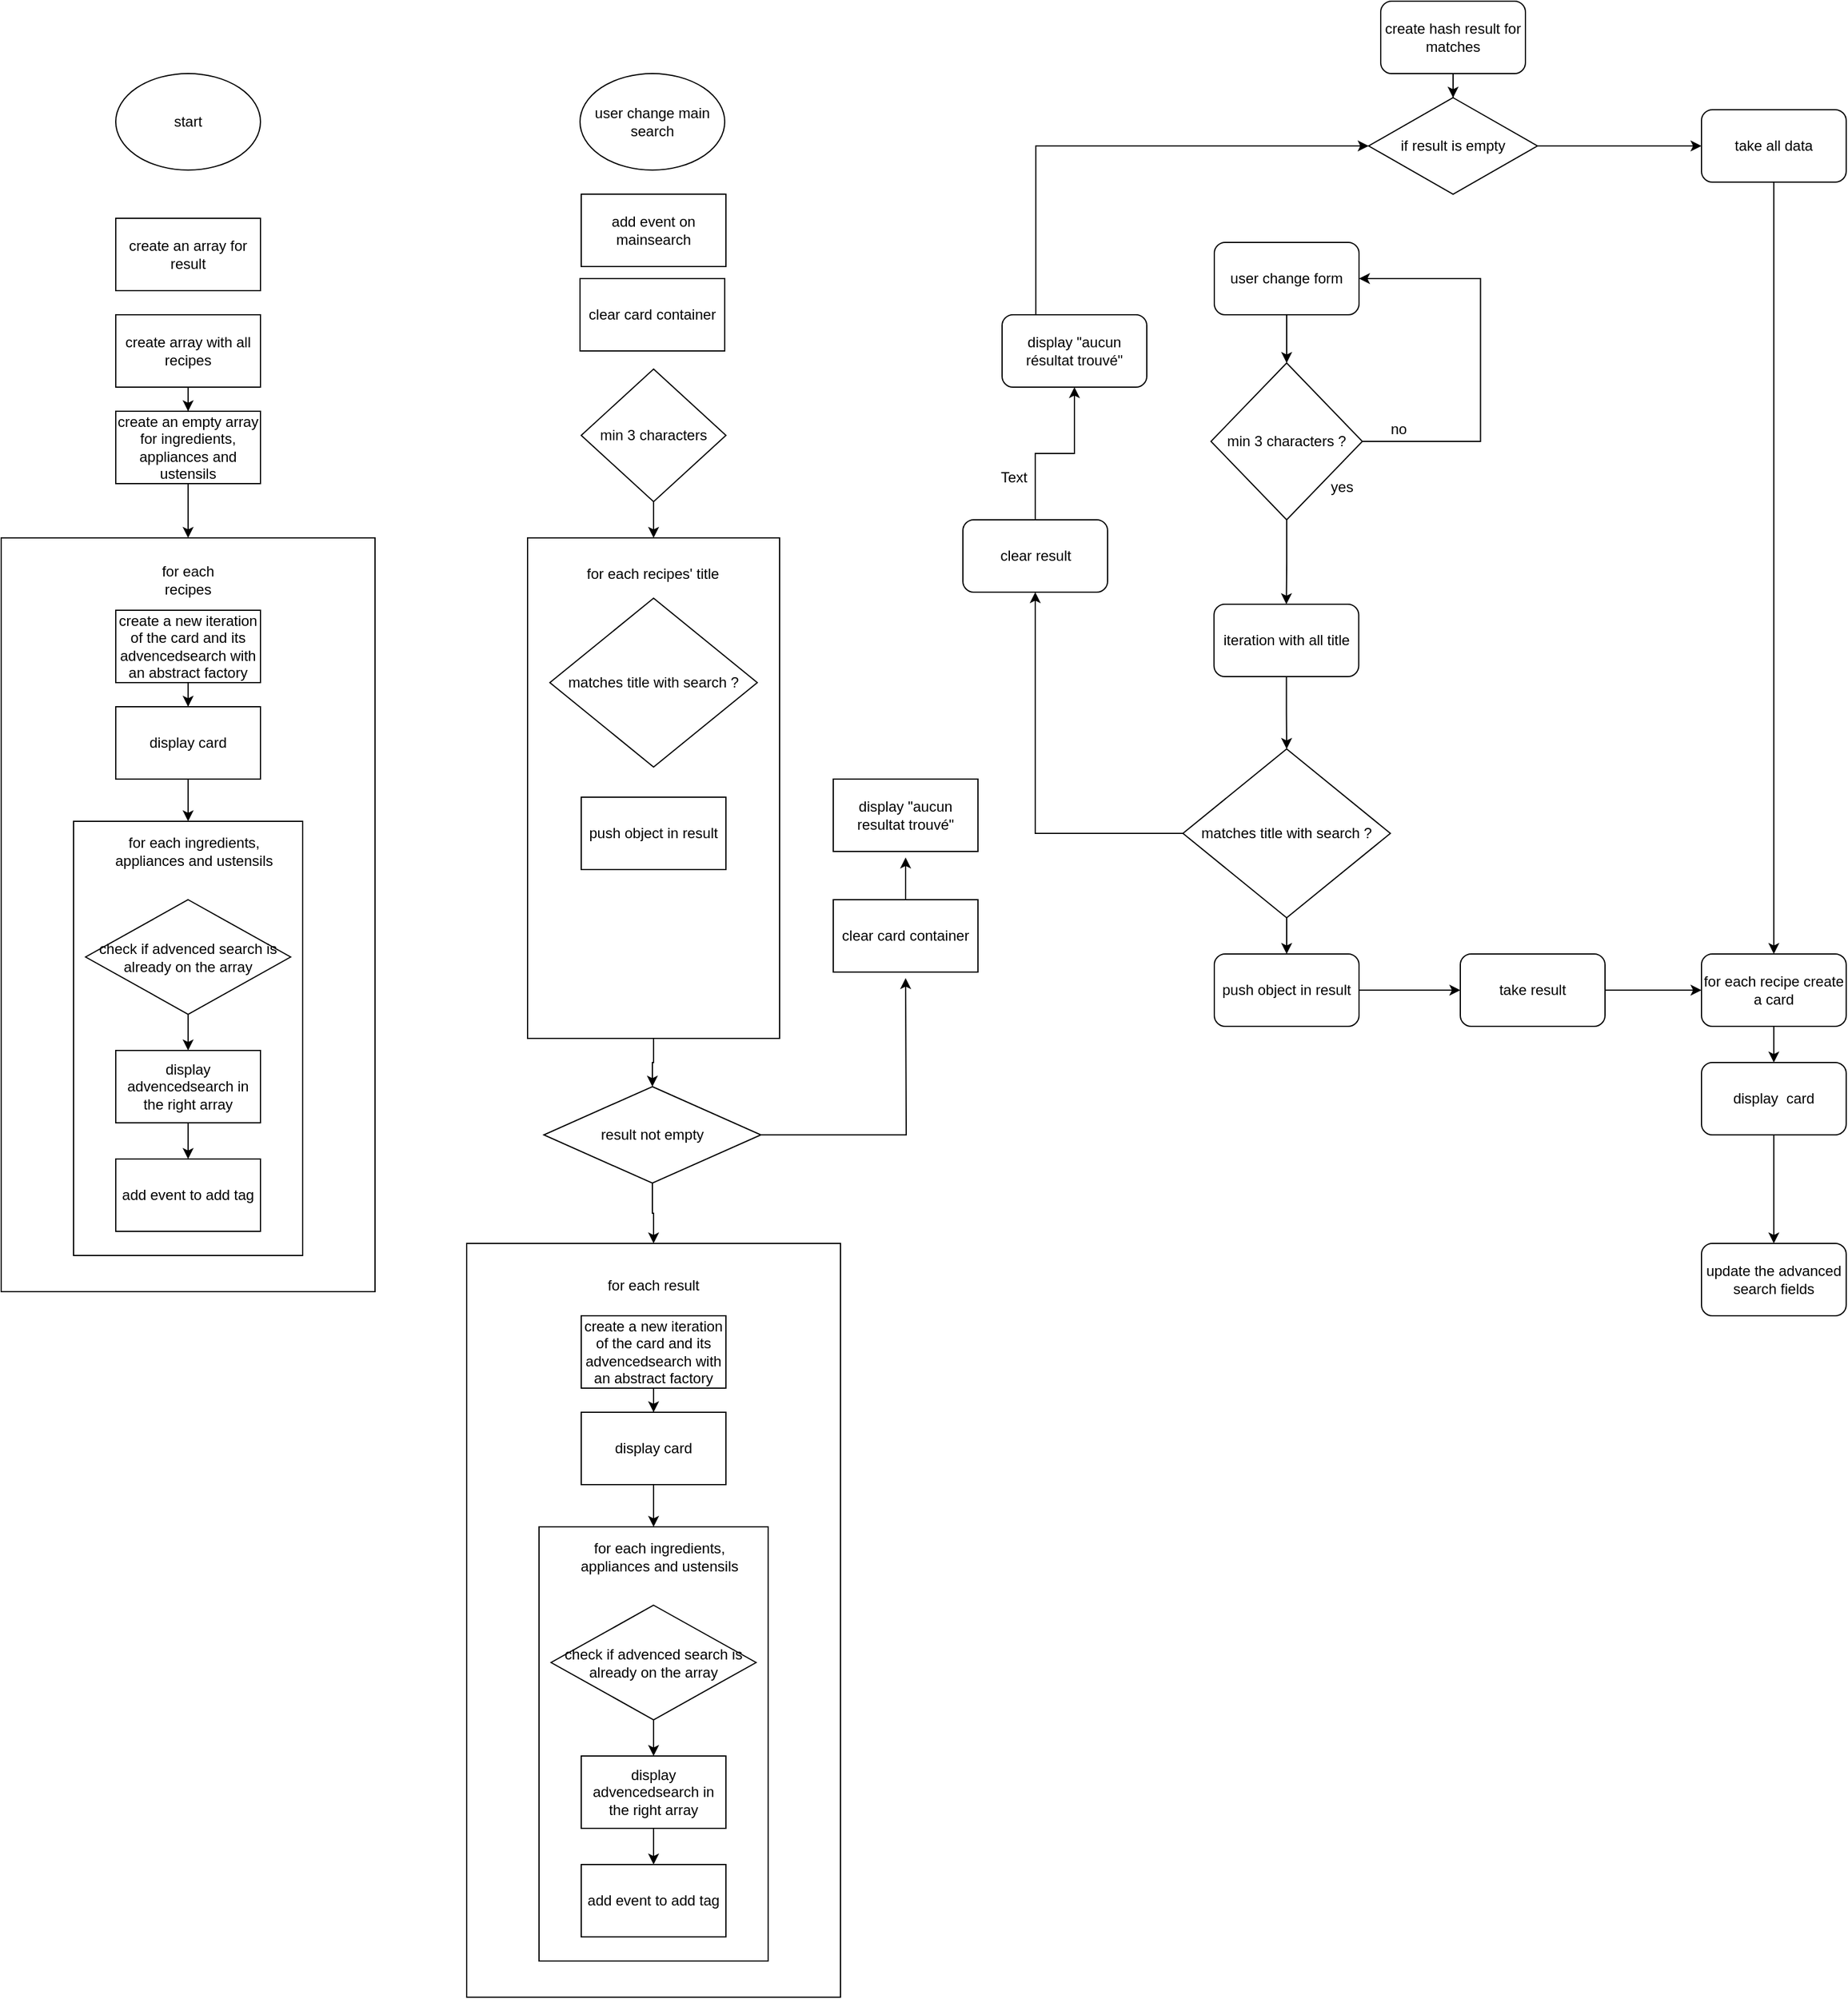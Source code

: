 <mxfile version="20.0.1" type="github">
  <diagram id="KbriIt30uOO37H-ZtImf" name="Page-1">
    <mxGraphModel dx="2417" dy="793" grid="1" gridSize="10" guides="1" tooltips="1" connect="1" arrows="1" fold="1" page="1" pageScale="1" pageWidth="827" pageHeight="1169" math="0" shadow="0">
      <root>
        <mxCell id="0" />
        <mxCell id="1" parent="0" />
        <mxCell id="2dha3t1yTOZmWBtsKPrs-19" style="edgeStyle=orthogonalEdgeStyle;rounded=0;orthogonalLoop=1;jettySize=auto;html=1;entryX=1;entryY=0.5;entryDx=0;entryDy=0;exitX=1;exitY=0.5;exitDx=0;exitDy=0;" parent="1" source="-CL84SH2chyq3mpjXUhF-1" target="-CL84SH2chyq3mpjXUhF-2" edge="1">
          <mxGeometry relative="1" as="geometry">
            <Array as="points">
              <mxPoint x="436.75" y="385" />
              <mxPoint x="436.75" y="250" />
            </Array>
          </mxGeometry>
        </mxCell>
        <mxCell id="2dha3t1yTOZmWBtsKPrs-21" style="edgeStyle=orthogonalEdgeStyle;rounded=0;orthogonalLoop=1;jettySize=auto;html=1;entryX=0.5;entryY=0;entryDx=0;entryDy=0;" parent="1" source="-CL84SH2chyq3mpjXUhF-1" target="0e8doIOwxPX94TlIyNLH-4" edge="1">
          <mxGeometry relative="1" as="geometry" />
        </mxCell>
        <mxCell id="-CL84SH2chyq3mpjXUhF-1" value="min 3 characters ? " style="rhombus;whiteSpace=wrap;html=1;" parent="1" vertex="1">
          <mxGeometry x="213.25" y="320" width="125.5" height="130" as="geometry" />
        </mxCell>
        <mxCell id="VvxYHWHP6RJ2Q4RhiC8Y-2" style="edgeStyle=orthogonalEdgeStyle;rounded=0;orthogonalLoop=1;jettySize=auto;html=1;entryX=0.5;entryY=0;entryDx=0;entryDy=0;" parent="1" source="-CL84SH2chyq3mpjXUhF-2" target="-CL84SH2chyq3mpjXUhF-1" edge="1">
          <mxGeometry relative="1" as="geometry" />
        </mxCell>
        <mxCell id="-CL84SH2chyq3mpjXUhF-2" value="user change form" style="rounded=1;whiteSpace=wrap;html=1;" parent="1" vertex="1">
          <mxGeometry x="216" y="220" width="120" height="60" as="geometry" />
        </mxCell>
        <mxCell id="-CL84SH2chyq3mpjXUhF-13" value="yes" style="text;html=1;strokeColor=none;fillColor=none;align=center;verticalAlign=middle;whiteSpace=wrap;rounded=0;" parent="1" vertex="1">
          <mxGeometry x="294.8" y="410" width="53.95" height="25" as="geometry" />
        </mxCell>
        <mxCell id="-CL84SH2chyq3mpjXUhF-19" value="update the advanced search fields" style="rounded=1;whiteSpace=wrap;html=1;" parent="1" vertex="1">
          <mxGeometry x="620" y="1050" width="120" height="60" as="geometry" />
        </mxCell>
        <mxCell id="-CL84SH2chyq3mpjXUhF-41" value="no" style="text;html=1;strokeColor=none;fillColor=none;align=center;verticalAlign=middle;whiteSpace=wrap;rounded=0;" parent="1" vertex="1">
          <mxGeometry x="356.75" y="340" width="24" height="70" as="geometry" />
        </mxCell>
        <mxCell id="2dha3t1yTOZmWBtsKPrs-6" style="edgeStyle=orthogonalEdgeStyle;rounded=0;orthogonalLoop=1;jettySize=auto;html=1;entryX=0;entryY=0.5;entryDx=0;entryDy=0;" parent="1" source="-CL84SH2chyq3mpjXUhF-43" target="2dha3t1yTOZmWBtsKPrs-2" edge="1">
          <mxGeometry relative="1" as="geometry">
            <Array as="points">
              <mxPoint x="68" y="140" />
            </Array>
          </mxGeometry>
        </mxCell>
        <mxCell id="-CL84SH2chyq3mpjXUhF-43" value="display &quot;aucun résultat trouvé&quot;" style="rounded=1;whiteSpace=wrap;html=1;" parent="1" vertex="1">
          <mxGeometry x="40" y="280" width="120" height="60" as="geometry" />
        </mxCell>
        <mxCell id="2dha3t1yTOZmWBtsKPrs-7" style="edgeStyle=orthogonalEdgeStyle;rounded=0;orthogonalLoop=1;jettySize=auto;html=1;entryX=0.5;entryY=0;entryDx=0;entryDy=0;" parent="1" source="0e8doIOwxPX94TlIyNLH-3" target="2dha3t1yTOZmWBtsKPrs-2" edge="1">
          <mxGeometry relative="1" as="geometry">
            <mxPoint x="540" y="90" as="targetPoint" />
          </mxGeometry>
        </mxCell>
        <mxCell id="0e8doIOwxPX94TlIyNLH-3" value="create hash result for matches" style="rounded=1;whiteSpace=wrap;html=1;" parent="1" vertex="1">
          <mxGeometry x="354" y="20" width="120" height="60" as="geometry" />
        </mxCell>
        <mxCell id="0e8doIOwxPX94TlIyNLH-10" style="edgeStyle=orthogonalEdgeStyle;rounded=0;orthogonalLoop=1;jettySize=auto;html=1;" parent="1" source="0e8doIOwxPX94TlIyNLH-4" target="0e8doIOwxPX94TlIyNLH-5" edge="1">
          <mxGeometry relative="1" as="geometry" />
        </mxCell>
        <mxCell id="0e8doIOwxPX94TlIyNLH-4" value="iteration with all title" style="rounded=1;whiteSpace=wrap;html=1;" parent="1" vertex="1">
          <mxGeometry x="215.75" y="520" width="120" height="60" as="geometry" />
        </mxCell>
        <mxCell id="0e8doIOwxPX94TlIyNLH-11" style="edgeStyle=orthogonalEdgeStyle;rounded=0;orthogonalLoop=1;jettySize=auto;html=1;entryX=0.5;entryY=0;entryDx=0;entryDy=0;" parent="1" source="0e8doIOwxPX94TlIyNLH-5" target="0e8doIOwxPX94TlIyNLH-7" edge="1">
          <mxGeometry relative="1" as="geometry" />
        </mxCell>
        <mxCell id="2dha3t1yTOZmWBtsKPrs-8" style="edgeStyle=orthogonalEdgeStyle;rounded=0;orthogonalLoop=1;jettySize=auto;html=1;entryX=0.5;entryY=1;entryDx=0;entryDy=0;" parent="1" source="0e8doIOwxPX94TlIyNLH-5" target="2dha3t1yTOZmWBtsKPrs-4" edge="1">
          <mxGeometry relative="1" as="geometry" />
        </mxCell>
        <mxCell id="0e8doIOwxPX94TlIyNLH-5" value="matches title with search ?" style="rhombus;whiteSpace=wrap;html=1;" parent="1" vertex="1">
          <mxGeometry x="190" y="640" width="172" height="140" as="geometry" />
        </mxCell>
        <mxCell id="2dha3t1yTOZmWBtsKPrs-16" style="edgeStyle=orthogonalEdgeStyle;rounded=0;orthogonalLoop=1;jettySize=auto;html=1;entryX=0;entryY=0.5;entryDx=0;entryDy=0;" parent="1" source="0e8doIOwxPX94TlIyNLH-7" target="2dha3t1yTOZmWBtsKPrs-15" edge="1">
          <mxGeometry relative="1" as="geometry" />
        </mxCell>
        <mxCell id="0e8doIOwxPX94TlIyNLH-7" value="push object in result" style="rounded=1;whiteSpace=wrap;html=1;" parent="1" vertex="1">
          <mxGeometry x="216" y="810" width="120" height="60" as="geometry" />
        </mxCell>
        <mxCell id="2dha3t1yTOZmWBtsKPrs-12" style="edgeStyle=orthogonalEdgeStyle;rounded=0;orthogonalLoop=1;jettySize=auto;html=1;entryX=0;entryY=0.5;entryDx=0;entryDy=0;" parent="1" source="2dha3t1yTOZmWBtsKPrs-2" target="2dha3t1yTOZmWBtsKPrs-9" edge="1">
          <mxGeometry relative="1" as="geometry" />
        </mxCell>
        <mxCell id="2dha3t1yTOZmWBtsKPrs-2" value="if result is empty" style="rhombus;whiteSpace=wrap;html=1;" parent="1" vertex="1">
          <mxGeometry x="344" y="100" width="140" height="80" as="geometry" />
        </mxCell>
        <mxCell id="2dha3t1yTOZmWBtsKPrs-5" style="edgeStyle=orthogonalEdgeStyle;rounded=0;orthogonalLoop=1;jettySize=auto;html=1;entryX=0.5;entryY=1;entryDx=0;entryDy=0;" parent="1" source="2dha3t1yTOZmWBtsKPrs-4" target="-CL84SH2chyq3mpjXUhF-43" edge="1">
          <mxGeometry relative="1" as="geometry" />
        </mxCell>
        <mxCell id="2dha3t1yTOZmWBtsKPrs-4" value="clear result" style="rounded=1;whiteSpace=wrap;html=1;" parent="1" vertex="1">
          <mxGeometry x="7.5" y="450" width="120" height="60" as="geometry" />
        </mxCell>
        <mxCell id="2dha3t1yTOZmWBtsKPrs-13" style="edgeStyle=orthogonalEdgeStyle;rounded=0;orthogonalLoop=1;jettySize=auto;html=1;exitX=0.5;exitY=1;exitDx=0;exitDy=0;entryX=0.5;entryY=0;entryDx=0;entryDy=0;" parent="1" source="2dha3t1yTOZmWBtsKPrs-9" target="2dha3t1yTOZmWBtsKPrs-10" edge="1">
          <mxGeometry relative="1" as="geometry" />
        </mxCell>
        <mxCell id="2dha3t1yTOZmWBtsKPrs-9" value="take all data" style="rounded=1;whiteSpace=wrap;html=1;" parent="1" vertex="1">
          <mxGeometry x="620" y="110" width="120" height="60" as="geometry" />
        </mxCell>
        <mxCell id="2dha3t1yTOZmWBtsKPrs-14" style="edgeStyle=orthogonalEdgeStyle;rounded=0;orthogonalLoop=1;jettySize=auto;html=1;entryX=0.5;entryY=0;entryDx=0;entryDy=0;" parent="1" source="2dha3t1yTOZmWBtsKPrs-10" target="2dha3t1yTOZmWBtsKPrs-11" edge="1">
          <mxGeometry relative="1" as="geometry" />
        </mxCell>
        <mxCell id="2dha3t1yTOZmWBtsKPrs-10" value="for each recipe create a card" style="rounded=1;whiteSpace=wrap;html=1;" parent="1" vertex="1">
          <mxGeometry x="620" y="810" width="120" height="60" as="geometry" />
        </mxCell>
        <mxCell id="2dha3t1yTOZmWBtsKPrs-18" style="edgeStyle=orthogonalEdgeStyle;rounded=0;orthogonalLoop=1;jettySize=auto;html=1;" parent="1" source="2dha3t1yTOZmWBtsKPrs-11" target="-CL84SH2chyq3mpjXUhF-19" edge="1">
          <mxGeometry relative="1" as="geometry" />
        </mxCell>
        <mxCell id="2dha3t1yTOZmWBtsKPrs-11" value="display&amp;nbsp; card" style="rounded=1;whiteSpace=wrap;html=1;" parent="1" vertex="1">
          <mxGeometry x="620" y="900" width="120" height="60" as="geometry" />
        </mxCell>
        <mxCell id="2dha3t1yTOZmWBtsKPrs-17" style="edgeStyle=orthogonalEdgeStyle;rounded=0;orthogonalLoop=1;jettySize=auto;html=1;entryX=0;entryY=0.5;entryDx=0;entryDy=0;" parent="1" source="2dha3t1yTOZmWBtsKPrs-15" target="2dha3t1yTOZmWBtsKPrs-10" edge="1">
          <mxGeometry relative="1" as="geometry" />
        </mxCell>
        <mxCell id="2dha3t1yTOZmWBtsKPrs-15" value="take result" style="rounded=1;whiteSpace=wrap;html=1;" parent="1" vertex="1">
          <mxGeometry x="420" y="810" width="120" height="60" as="geometry" />
        </mxCell>
        <mxCell id="mqzrhjDpJZkHIh7zGOP2-17" style="edgeStyle=orthogonalEdgeStyle;rounded=0;orthogonalLoop=1;jettySize=auto;html=1;entryX=0.5;entryY=0;entryDx=0;entryDy=0;" edge="1" parent="1" source="mqzrhjDpJZkHIh7zGOP2-1" target="mqzrhjDpJZkHIh7zGOP2-12">
          <mxGeometry relative="1" as="geometry" />
        </mxCell>
        <mxCell id="mqzrhjDpJZkHIh7zGOP2-1" value="&lt;div&gt;create array with all recipes&lt;/div&gt;" style="rounded=0;whiteSpace=wrap;html=1;" vertex="1" parent="1">
          <mxGeometry x="-695" y="280" width="120" height="60" as="geometry" />
        </mxCell>
        <mxCell id="mqzrhjDpJZkHIh7zGOP2-3" value="" style="rounded=0;whiteSpace=wrap;html=1;" vertex="1" parent="1">
          <mxGeometry x="-790" y="465" width="310" height="625" as="geometry" />
        </mxCell>
        <mxCell id="mqzrhjDpJZkHIh7zGOP2-4" value="Text" style="text;html=1;strokeColor=none;fillColor=none;align=center;verticalAlign=middle;whiteSpace=wrap;rounded=0;" vertex="1" parent="1">
          <mxGeometry x="20" y="400" width="60" height="30" as="geometry" />
        </mxCell>
        <mxCell id="mqzrhjDpJZkHIh7zGOP2-5" value="for each recipes" style="text;html=1;strokeColor=none;fillColor=none;align=center;verticalAlign=middle;whiteSpace=wrap;rounded=0;" vertex="1" parent="1">
          <mxGeometry x="-675" y="485" width="80" height="30" as="geometry" />
        </mxCell>
        <mxCell id="mqzrhjDpJZkHIh7zGOP2-19" style="edgeStyle=orthogonalEdgeStyle;rounded=0;orthogonalLoop=1;jettySize=auto;html=1;entryX=0.5;entryY=0;entryDx=0;entryDy=0;" edge="1" parent="1" source="mqzrhjDpJZkHIh7zGOP2-6" target="mqzrhjDpJZkHIh7zGOP2-8">
          <mxGeometry relative="1" as="geometry" />
        </mxCell>
        <mxCell id="mqzrhjDpJZkHIh7zGOP2-6" value="create a new iteration of the card and its advencedsearch with an abstract factory " style="rounded=0;whiteSpace=wrap;html=1;" vertex="1" parent="1">
          <mxGeometry x="-695" y="525" width="120" height="60" as="geometry" />
        </mxCell>
        <mxCell id="mqzrhjDpJZkHIh7zGOP2-20" style="edgeStyle=orthogonalEdgeStyle;rounded=0;orthogonalLoop=1;jettySize=auto;html=1;entryX=0.5;entryY=0;entryDx=0;entryDy=0;" edge="1" parent="1" source="mqzrhjDpJZkHIh7zGOP2-8" target="mqzrhjDpJZkHIh7zGOP2-14">
          <mxGeometry relative="1" as="geometry" />
        </mxCell>
        <mxCell id="mqzrhjDpJZkHIh7zGOP2-8" value="display card" style="rounded=0;whiteSpace=wrap;html=1;" vertex="1" parent="1">
          <mxGeometry x="-695" y="605" width="120" height="60" as="geometry" />
        </mxCell>
        <mxCell id="mqzrhjDpJZkHIh7zGOP2-14" value="" style="rounded=0;whiteSpace=wrap;html=1;" vertex="1" parent="1">
          <mxGeometry x="-730" y="700" width="190" height="360" as="geometry" />
        </mxCell>
        <mxCell id="mqzrhjDpJZkHIh7zGOP2-22" style="edgeStyle=orthogonalEdgeStyle;rounded=0;orthogonalLoop=1;jettySize=auto;html=1;" edge="1" parent="1" source="mqzrhjDpJZkHIh7zGOP2-9" target="mqzrhjDpJZkHIh7zGOP2-16">
          <mxGeometry relative="1" as="geometry" />
        </mxCell>
        <mxCell id="mqzrhjDpJZkHIh7zGOP2-9" value="display advencedsearch in the right array" style="rounded=0;whiteSpace=wrap;html=1;" vertex="1" parent="1">
          <mxGeometry x="-695" y="890" width="120" height="60" as="geometry" />
        </mxCell>
        <mxCell id="mqzrhjDpJZkHIh7zGOP2-21" style="edgeStyle=orthogonalEdgeStyle;rounded=0;orthogonalLoop=1;jettySize=auto;html=1;" edge="1" parent="1" source="mqzrhjDpJZkHIh7zGOP2-11" target="mqzrhjDpJZkHIh7zGOP2-9">
          <mxGeometry relative="1" as="geometry" />
        </mxCell>
        <mxCell id="mqzrhjDpJZkHIh7zGOP2-11" value="check if advenced search is already on the array" style="rhombus;whiteSpace=wrap;html=1;" vertex="1" parent="1">
          <mxGeometry x="-720" y="765" width="170" height="95" as="geometry" />
        </mxCell>
        <mxCell id="mqzrhjDpJZkHIh7zGOP2-18" style="edgeStyle=orthogonalEdgeStyle;rounded=0;orthogonalLoop=1;jettySize=auto;html=1;entryX=0.5;entryY=0;entryDx=0;entryDy=0;" edge="1" parent="1" source="mqzrhjDpJZkHIh7zGOP2-12" target="mqzrhjDpJZkHIh7zGOP2-3">
          <mxGeometry relative="1" as="geometry" />
        </mxCell>
        <mxCell id="mqzrhjDpJZkHIh7zGOP2-12" value="create an empty array for ingredients, appliances and ustensils" style="rounded=0;whiteSpace=wrap;html=1;" vertex="1" parent="1">
          <mxGeometry x="-695" y="360" width="120" height="60" as="geometry" />
        </mxCell>
        <mxCell id="mqzrhjDpJZkHIh7zGOP2-15" value="for each ingredients, appliances and ustensils" style="text;html=1;strokeColor=none;fillColor=none;align=center;verticalAlign=middle;whiteSpace=wrap;rounded=0;" vertex="1" parent="1">
          <mxGeometry x="-705" y="710" width="150" height="30" as="geometry" />
        </mxCell>
        <mxCell id="mqzrhjDpJZkHIh7zGOP2-16" value="add event to add tag" style="rounded=0;whiteSpace=wrap;html=1;" vertex="1" parent="1">
          <mxGeometry x="-695" y="980" width="120" height="60" as="geometry" />
        </mxCell>
        <mxCell id="mqzrhjDpJZkHIh7zGOP2-23" value="create an array for result" style="rounded=0;whiteSpace=wrap;html=1;" vertex="1" parent="1">
          <mxGeometry x="-695" y="200" width="120" height="60" as="geometry" />
        </mxCell>
        <mxCell id="mqzrhjDpJZkHIh7zGOP2-53" style="edgeStyle=orthogonalEdgeStyle;rounded=0;orthogonalLoop=1;jettySize=auto;html=1;exitX=0.5;exitY=1;exitDx=0;exitDy=0;entryX=0.5;entryY=0;entryDx=0;entryDy=0;" edge="1" parent="1" source="mqzrhjDpJZkHIh7zGOP2-24" target="mqzrhjDpJZkHIh7zGOP2-35">
          <mxGeometry relative="1" as="geometry" />
        </mxCell>
        <mxCell id="mqzrhjDpJZkHIh7zGOP2-24" value="" style="rounded=0;whiteSpace=wrap;html=1;" vertex="1" parent="1">
          <mxGeometry x="-353.5" y="465" width="209" height="415" as="geometry" />
        </mxCell>
        <mxCell id="mqzrhjDpJZkHIh7zGOP2-25" value="user change main search" style="ellipse;whiteSpace=wrap;html=1;" vertex="1" parent="1">
          <mxGeometry x="-310" y="80" width="120" height="80" as="geometry" />
        </mxCell>
        <mxCell id="mqzrhjDpJZkHIh7zGOP2-27" style="edgeStyle=orthogonalEdgeStyle;rounded=0;orthogonalLoop=1;jettySize=auto;html=1;" edge="1" parent="1" source="mqzrhjDpJZkHIh7zGOP2-26" target="mqzrhjDpJZkHIh7zGOP2-24">
          <mxGeometry relative="1" as="geometry" />
        </mxCell>
        <mxCell id="mqzrhjDpJZkHIh7zGOP2-26" value="min 3 characters" style="rhombus;whiteSpace=wrap;html=1;" vertex="1" parent="1">
          <mxGeometry x="-309" y="325" width="120" height="110" as="geometry" />
        </mxCell>
        <mxCell id="mqzrhjDpJZkHIh7zGOP2-28" value="start" style="ellipse;whiteSpace=wrap;html=1;" vertex="1" parent="1">
          <mxGeometry x="-695" y="80" width="120" height="80" as="geometry" />
        </mxCell>
        <mxCell id="mqzrhjDpJZkHIh7zGOP2-29" value="add event on mainsearch" style="rounded=0;whiteSpace=wrap;html=1;" vertex="1" parent="1">
          <mxGeometry x="-309" y="180" width="120" height="60" as="geometry" />
        </mxCell>
        <mxCell id="mqzrhjDpJZkHIh7zGOP2-30" value="for each recipes&#39; title" style="text;html=1;strokeColor=none;fillColor=none;align=center;verticalAlign=middle;whiteSpace=wrap;rounded=0;" vertex="1" parent="1">
          <mxGeometry x="-314.5" y="480" width="129" height="30" as="geometry" />
        </mxCell>
        <mxCell id="mqzrhjDpJZkHIh7zGOP2-33" value="matches title with search ?" style="rhombus;whiteSpace=wrap;html=1;" vertex="1" parent="1">
          <mxGeometry x="-335" y="515" width="172" height="140" as="geometry" />
        </mxCell>
        <mxCell id="mqzrhjDpJZkHIh7zGOP2-34" value="push object in result" style="rounded=0;whiteSpace=wrap;html=1;" vertex="1" parent="1">
          <mxGeometry x="-309" y="680" width="120" height="60" as="geometry" />
        </mxCell>
        <mxCell id="mqzrhjDpJZkHIh7zGOP2-51" style="edgeStyle=orthogonalEdgeStyle;rounded=0;orthogonalLoop=1;jettySize=auto;html=1;" edge="1" parent="1" source="mqzrhjDpJZkHIh7zGOP2-35">
          <mxGeometry relative="1" as="geometry">
            <mxPoint x="-40" y="830" as="targetPoint" />
          </mxGeometry>
        </mxCell>
        <mxCell id="mqzrhjDpJZkHIh7zGOP2-52" style="edgeStyle=orthogonalEdgeStyle;rounded=0;orthogonalLoop=1;jettySize=auto;html=1;entryX=0.5;entryY=0;entryDx=0;entryDy=0;" edge="1" parent="1" source="mqzrhjDpJZkHIh7zGOP2-35" target="mqzrhjDpJZkHIh7zGOP2-36">
          <mxGeometry relative="1" as="geometry" />
        </mxCell>
        <mxCell id="mqzrhjDpJZkHIh7zGOP2-35" value="result not empty" style="rhombus;whiteSpace=wrap;html=1;" vertex="1" parent="1">
          <mxGeometry x="-340" y="920" width="180" height="80" as="geometry" />
        </mxCell>
        <mxCell id="mqzrhjDpJZkHIh7zGOP2-36" value="" style="rounded=0;whiteSpace=wrap;html=1;" vertex="1" parent="1">
          <mxGeometry x="-404" y="1050" width="310" height="625" as="geometry" />
        </mxCell>
        <mxCell id="mqzrhjDpJZkHIh7zGOP2-37" value="for each result" style="text;html=1;strokeColor=none;fillColor=none;align=center;verticalAlign=middle;whiteSpace=wrap;rounded=0;" vertex="1" parent="1">
          <mxGeometry x="-289" y="1070" width="80" height="30" as="geometry" />
        </mxCell>
        <mxCell id="mqzrhjDpJZkHIh7zGOP2-38" style="edgeStyle=orthogonalEdgeStyle;rounded=0;orthogonalLoop=1;jettySize=auto;html=1;entryX=0.5;entryY=0;entryDx=0;entryDy=0;" edge="1" parent="1" source="mqzrhjDpJZkHIh7zGOP2-39" target="mqzrhjDpJZkHIh7zGOP2-41">
          <mxGeometry relative="1" as="geometry" />
        </mxCell>
        <mxCell id="mqzrhjDpJZkHIh7zGOP2-39" value="create a new iteration of the card and its advencedsearch with an abstract factory " style="rounded=0;whiteSpace=wrap;html=1;" vertex="1" parent="1">
          <mxGeometry x="-309" y="1110" width="120" height="60" as="geometry" />
        </mxCell>
        <mxCell id="mqzrhjDpJZkHIh7zGOP2-40" style="edgeStyle=orthogonalEdgeStyle;rounded=0;orthogonalLoop=1;jettySize=auto;html=1;entryX=0.5;entryY=0;entryDx=0;entryDy=0;" edge="1" parent="1" source="mqzrhjDpJZkHIh7zGOP2-41" target="mqzrhjDpJZkHIh7zGOP2-42">
          <mxGeometry relative="1" as="geometry" />
        </mxCell>
        <mxCell id="mqzrhjDpJZkHIh7zGOP2-41" value="display card" style="rounded=0;whiteSpace=wrap;html=1;" vertex="1" parent="1">
          <mxGeometry x="-309" y="1190" width="120" height="60" as="geometry" />
        </mxCell>
        <mxCell id="mqzrhjDpJZkHIh7zGOP2-42" value="" style="rounded=0;whiteSpace=wrap;html=1;" vertex="1" parent="1">
          <mxGeometry x="-344" y="1285" width="190" height="360" as="geometry" />
        </mxCell>
        <mxCell id="mqzrhjDpJZkHIh7zGOP2-43" style="edgeStyle=orthogonalEdgeStyle;rounded=0;orthogonalLoop=1;jettySize=auto;html=1;" edge="1" parent="1" source="mqzrhjDpJZkHIh7zGOP2-44" target="mqzrhjDpJZkHIh7zGOP2-48">
          <mxGeometry relative="1" as="geometry" />
        </mxCell>
        <mxCell id="mqzrhjDpJZkHIh7zGOP2-44" value="display advencedsearch in the right array" style="rounded=0;whiteSpace=wrap;html=1;" vertex="1" parent="1">
          <mxGeometry x="-309" y="1475" width="120" height="60" as="geometry" />
        </mxCell>
        <mxCell id="mqzrhjDpJZkHIh7zGOP2-45" style="edgeStyle=orthogonalEdgeStyle;rounded=0;orthogonalLoop=1;jettySize=auto;html=1;" edge="1" parent="1" source="mqzrhjDpJZkHIh7zGOP2-46" target="mqzrhjDpJZkHIh7zGOP2-44">
          <mxGeometry relative="1" as="geometry" />
        </mxCell>
        <mxCell id="mqzrhjDpJZkHIh7zGOP2-46" value="check if advenced search is already on the array" style="rhombus;whiteSpace=wrap;html=1;" vertex="1" parent="1">
          <mxGeometry x="-334" y="1350" width="170" height="95" as="geometry" />
        </mxCell>
        <mxCell id="mqzrhjDpJZkHIh7zGOP2-47" value="for each ingredients, appliances and ustensils" style="text;html=1;strokeColor=none;fillColor=none;align=center;verticalAlign=middle;whiteSpace=wrap;rounded=0;" vertex="1" parent="1">
          <mxGeometry x="-319" y="1295" width="150" height="30" as="geometry" />
        </mxCell>
        <mxCell id="mqzrhjDpJZkHIh7zGOP2-48" value="add event to add tag" style="rounded=0;whiteSpace=wrap;html=1;" vertex="1" parent="1">
          <mxGeometry x="-309" y="1565" width="120" height="60" as="geometry" />
        </mxCell>
        <mxCell id="mqzrhjDpJZkHIh7zGOP2-54" style="edgeStyle=orthogonalEdgeStyle;rounded=0;orthogonalLoop=1;jettySize=auto;html=1;" edge="1" parent="1" source="mqzrhjDpJZkHIh7zGOP2-49">
          <mxGeometry relative="1" as="geometry">
            <mxPoint x="-40" y="730" as="targetPoint" />
          </mxGeometry>
        </mxCell>
        <mxCell id="mqzrhjDpJZkHIh7zGOP2-49" value="clear card container" style="rounded=0;whiteSpace=wrap;html=1;" vertex="1" parent="1">
          <mxGeometry x="-100" y="765" width="120" height="60" as="geometry" />
        </mxCell>
        <mxCell id="mqzrhjDpJZkHIh7zGOP2-50" value="display &quot;aucun resultat trouvé&quot;" style="rounded=0;whiteSpace=wrap;html=1;" vertex="1" parent="1">
          <mxGeometry x="-100" y="665" width="120" height="60" as="geometry" />
        </mxCell>
        <mxCell id="mqzrhjDpJZkHIh7zGOP2-55" value="clear card container" style="rounded=0;whiteSpace=wrap;html=1;" vertex="1" parent="1">
          <mxGeometry x="-310" y="250" width="120" height="60" as="geometry" />
        </mxCell>
      </root>
    </mxGraphModel>
  </diagram>
</mxfile>

